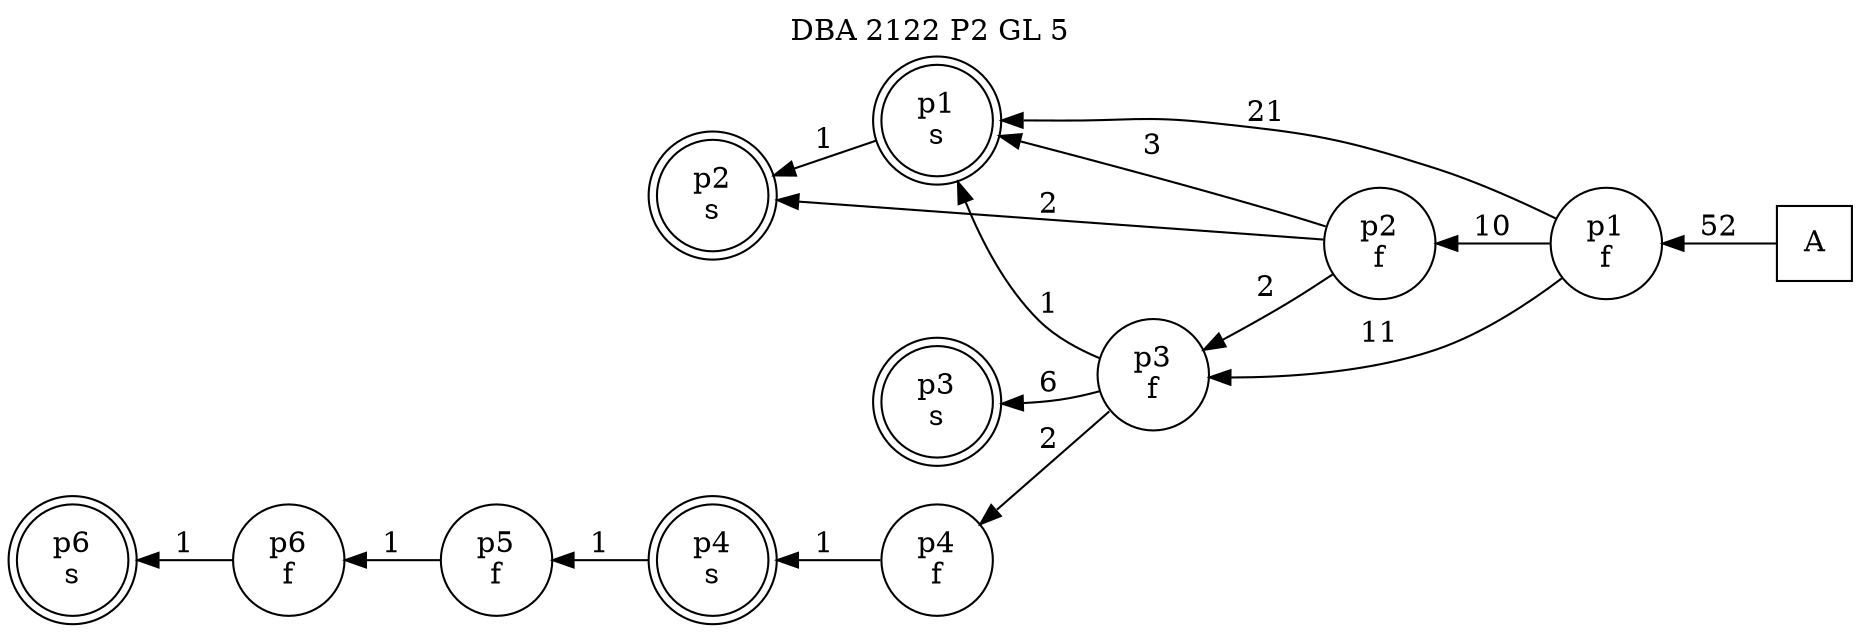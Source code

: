 digraph DBA_2122_P2_GL_5_GOOD {
labelloc="tl"
label= " DBA 2122 P2 GL 5 "
rankdir="RL";
"A" [shape="square" label="A"]
"p1_f" [shape="circle" label="p1
f"]
"p1_s" [shape="doublecircle" label="p1
s"]
"p2_f" [shape="circle" label="p2
f"]
"p2_s" [shape="doublecircle" label="p2
s"]
"p3_f" [shape="circle" label="p3
f"]
"p3_s" [shape="doublecircle" label="p3
s"]
"p4_f" [shape="circle" label="p4
f"]
"p4_s" [shape="doublecircle" label="p4
s"]
"p5_f" [shape="circle" label="p5
f"]
"p6_f" [shape="circle" label="p6
f"]
"p6_s" [shape="doublecircle" label="p6
s"]
"A" -> "p1_f" [ label=52]
"p1_f" -> "p1_s" [ label=21]
"p1_f" -> "p2_f" [ label=10]
"p1_f" -> "p3_f" [ label=11]
"p1_s" -> "p2_s" [ label=1]
"p2_f" -> "p1_s" [ label=3]
"p2_f" -> "p2_s" [ label=2]
"p2_f" -> "p3_f" [ label=2]
"p3_f" -> "p1_s" [ label=1]
"p3_f" -> "p3_s" [ label=6]
"p3_f" -> "p4_f" [ label=2]
"p4_f" -> "p4_s" [ label=1]
"p4_s" -> "p5_f" [ label=1]
"p5_f" -> "p6_f" [ label=1]
"p6_f" -> "p6_s" [ label=1]
}
